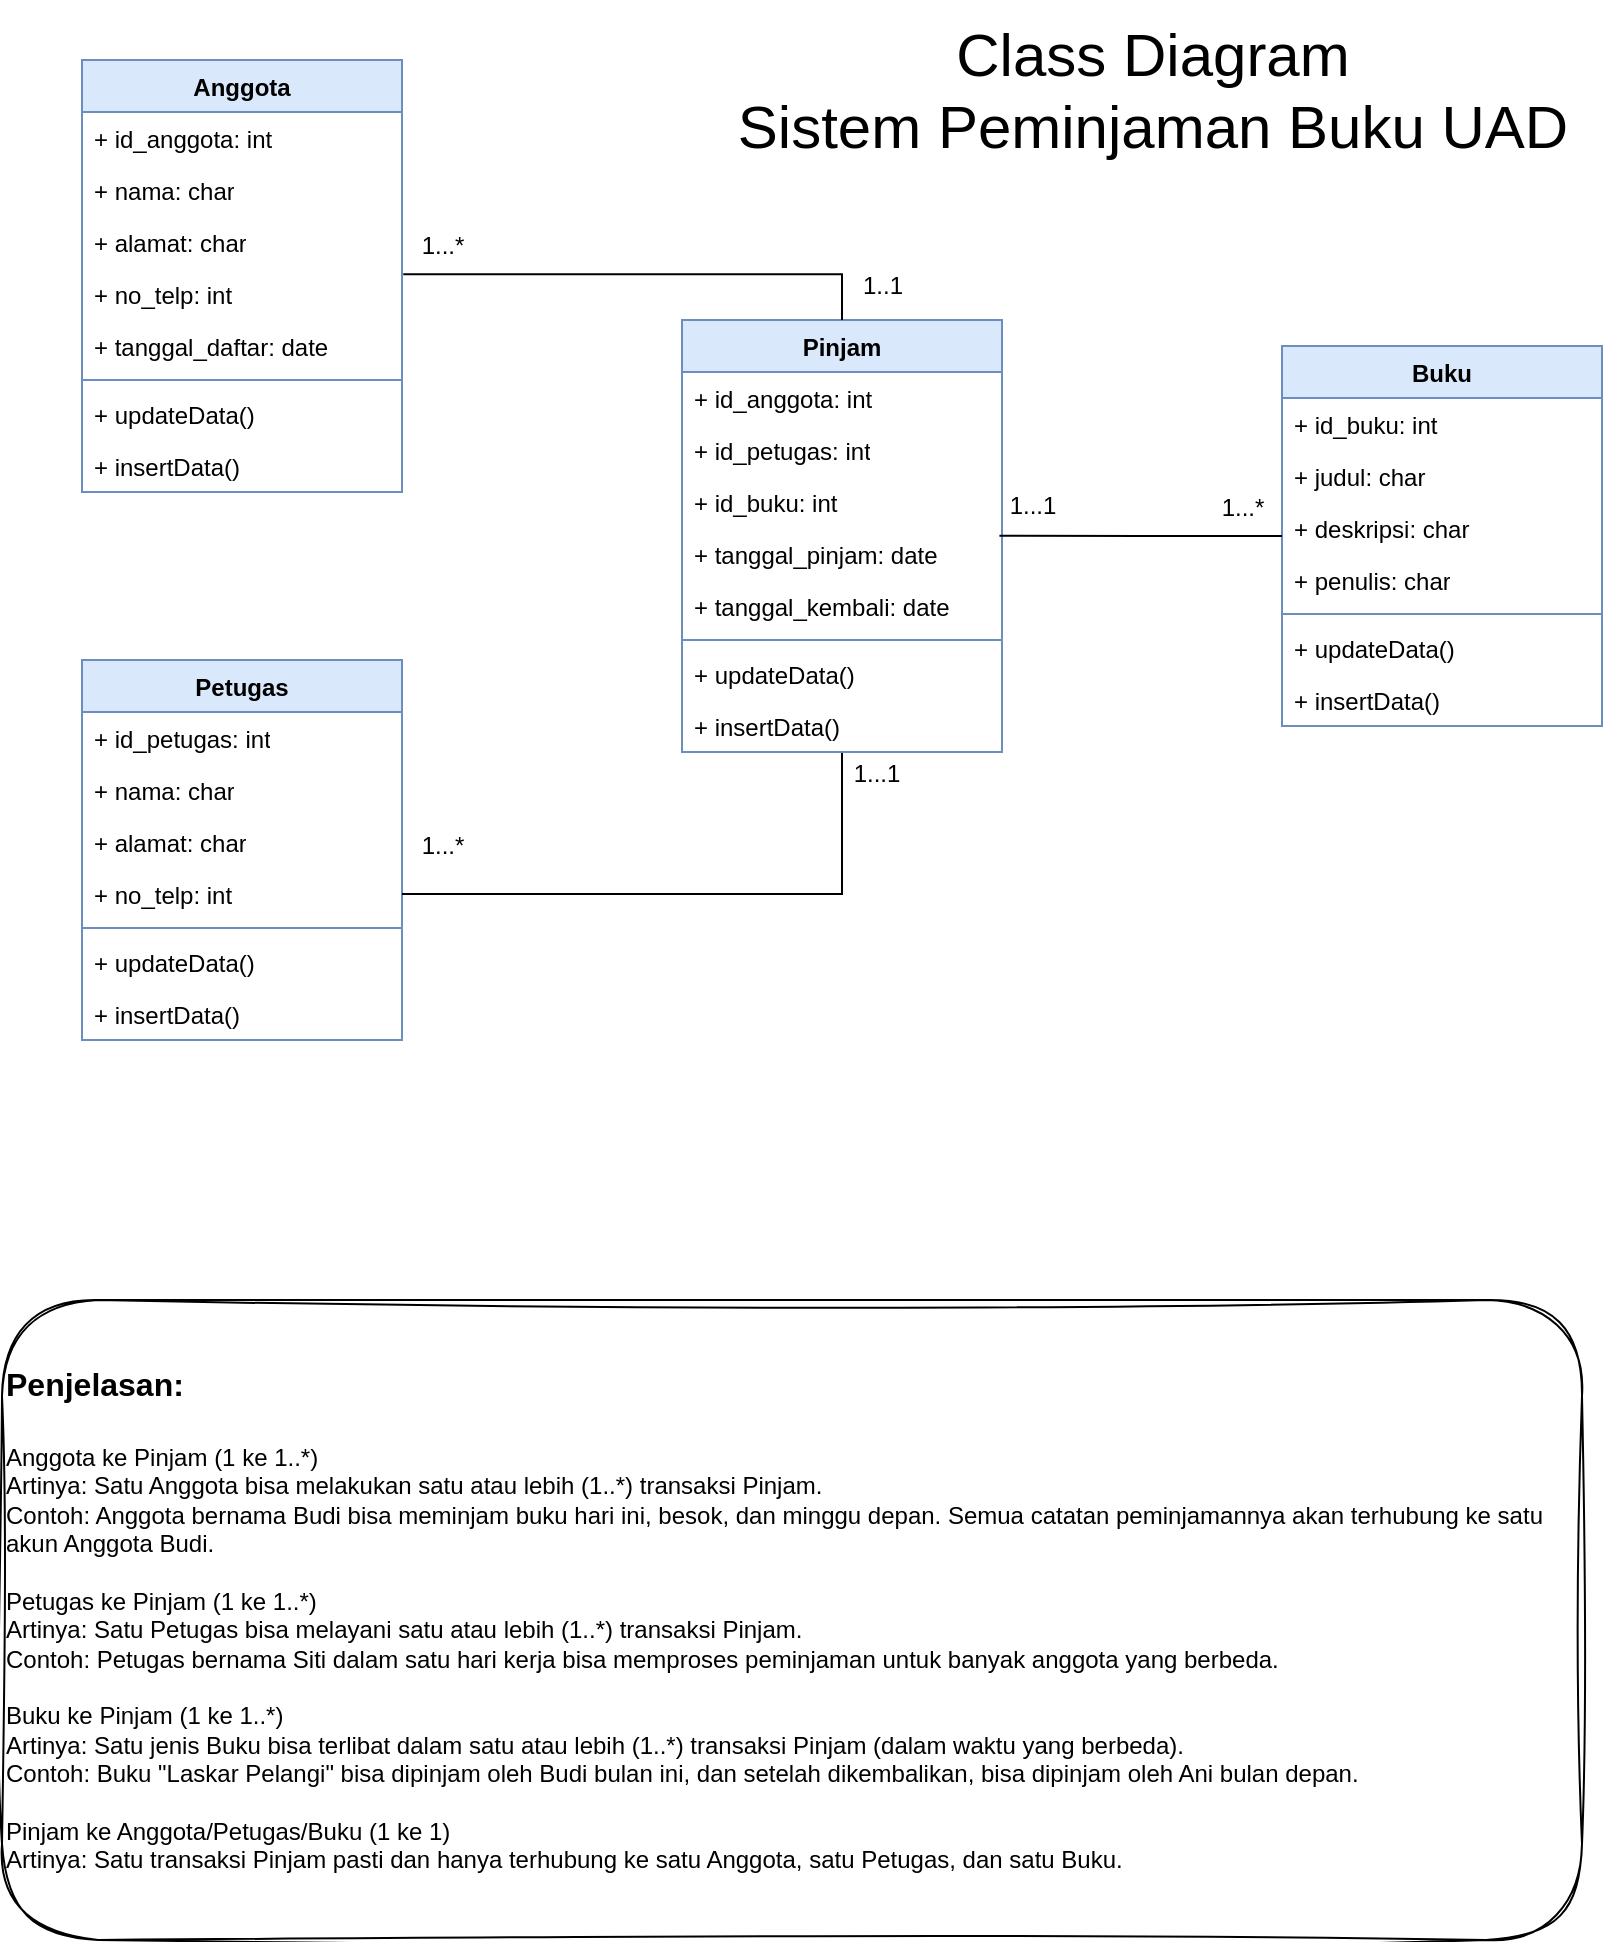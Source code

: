 <mxfile version="27.1.4" pages="2">
  <diagram name="langkah-praktikum" id="bEMSPuOxaOqIkTHK3YBc">
    <mxGraphModel dx="1293" dy="713" grid="1" gridSize="10" guides="1" tooltips="1" connect="1" arrows="1" fold="1" page="1" pageScale="1" pageWidth="850" pageHeight="1100" math="0" shadow="0">
      <root>
        <mxCell id="0" />
        <mxCell id="1" parent="0" />
        <mxCell id="r6iavy3FRf1oQPRihyIH-13" value="Petugas" style="swimlane;fontStyle=1;align=center;verticalAlign=top;childLayout=stackLayout;horizontal=1;startSize=26;horizontalStack=0;resizeParent=1;resizeParentMax=0;resizeLast=0;collapsible=1;marginBottom=0;whiteSpace=wrap;html=1;fillColor=#dae8fc;strokeColor=#6c8ebf;" vertex="1" parent="1">
          <mxGeometry x="70" y="400" width="160" height="190" as="geometry" />
        </mxCell>
        <mxCell id="r6iavy3FRf1oQPRihyIH-14" value="+ id_petugas: int" style="text;strokeColor=none;fillColor=none;align=left;verticalAlign=top;spacingLeft=4;spacingRight=4;overflow=hidden;rotatable=0;points=[[0,0.5],[1,0.5]];portConstraint=eastwest;whiteSpace=wrap;html=1;" vertex="1" parent="r6iavy3FRf1oQPRihyIH-13">
          <mxGeometry y="26" width="160" height="26" as="geometry" />
        </mxCell>
        <mxCell id="r6iavy3FRf1oQPRihyIH-32" value="+ nama: char" style="text;strokeColor=none;fillColor=none;align=left;verticalAlign=top;spacingLeft=4;spacingRight=4;overflow=hidden;rotatable=0;points=[[0,0.5],[1,0.5]];portConstraint=eastwest;whiteSpace=wrap;html=1;" vertex="1" parent="r6iavy3FRf1oQPRihyIH-13">
          <mxGeometry y="52" width="160" height="26" as="geometry" />
        </mxCell>
        <mxCell id="r6iavy3FRf1oQPRihyIH-31" value="+ alamat: char" style="text;strokeColor=none;fillColor=none;align=left;verticalAlign=top;spacingLeft=4;spacingRight=4;overflow=hidden;rotatable=0;points=[[0,0.5],[1,0.5]];portConstraint=eastwest;whiteSpace=wrap;html=1;" vertex="1" parent="r6iavy3FRf1oQPRihyIH-13">
          <mxGeometry y="78" width="160" height="26" as="geometry" />
        </mxCell>
        <mxCell id="r6iavy3FRf1oQPRihyIH-30" value="+ no_telp: int" style="text;strokeColor=none;fillColor=none;align=left;verticalAlign=top;spacingLeft=4;spacingRight=4;overflow=hidden;rotatable=0;points=[[0,0.5],[1,0.5]];portConstraint=eastwest;whiteSpace=wrap;html=1;" vertex="1" parent="r6iavy3FRf1oQPRihyIH-13">
          <mxGeometry y="104" width="160" height="26" as="geometry" />
        </mxCell>
        <mxCell id="r6iavy3FRf1oQPRihyIH-15" value="" style="line;strokeWidth=1;fillColor=none;align=left;verticalAlign=middle;spacingTop=-1;spacingLeft=3;spacingRight=3;rotatable=0;labelPosition=right;points=[];portConstraint=eastwest;strokeColor=inherit;" vertex="1" parent="r6iavy3FRf1oQPRihyIH-13">
          <mxGeometry y="130" width="160" height="8" as="geometry" />
        </mxCell>
        <mxCell id="r6iavy3FRf1oQPRihyIH-16" value="+ updateData()" style="text;strokeColor=none;fillColor=none;align=left;verticalAlign=top;spacingLeft=4;spacingRight=4;overflow=hidden;rotatable=0;points=[[0,0.5],[1,0.5]];portConstraint=eastwest;whiteSpace=wrap;html=1;" vertex="1" parent="r6iavy3FRf1oQPRihyIH-13">
          <mxGeometry y="138" width="160" height="26" as="geometry" />
        </mxCell>
        <mxCell id="r6iavy3FRf1oQPRihyIH-33" value="+ insertData()" style="text;strokeColor=none;fillColor=none;align=left;verticalAlign=top;spacingLeft=4;spacingRight=4;overflow=hidden;rotatable=0;points=[[0,0.5],[1,0.5]];portConstraint=eastwest;whiteSpace=wrap;html=1;" vertex="1" parent="r6iavy3FRf1oQPRihyIH-13">
          <mxGeometry y="164" width="160" height="26" as="geometry" />
        </mxCell>
        <mxCell id="r6iavy3FRf1oQPRihyIH-17" value="Anggota" style="swimlane;fontStyle=1;align=center;verticalAlign=top;childLayout=stackLayout;horizontal=1;startSize=26;horizontalStack=0;resizeParent=1;resizeParentMax=0;resizeLast=0;collapsible=1;marginBottom=0;whiteSpace=wrap;html=1;fillColor=#dae8fc;strokeColor=#6c8ebf;" vertex="1" parent="1">
          <mxGeometry x="70" y="100" width="160" height="216" as="geometry" />
        </mxCell>
        <mxCell id="r6iavy3FRf1oQPRihyIH-18" value="+ id_anggota: int" style="text;strokeColor=none;fillColor=none;align=left;verticalAlign=top;spacingLeft=4;spacingRight=4;overflow=hidden;rotatable=0;points=[[0,0.5],[1,0.5]];portConstraint=eastwest;whiteSpace=wrap;html=1;" vertex="1" parent="r6iavy3FRf1oQPRihyIH-17">
          <mxGeometry y="26" width="160" height="26" as="geometry" />
        </mxCell>
        <mxCell id="r6iavy3FRf1oQPRihyIH-24" value="+ nama: char" style="text;strokeColor=none;fillColor=none;align=left;verticalAlign=top;spacingLeft=4;spacingRight=4;overflow=hidden;rotatable=0;points=[[0,0.5],[1,0.5]];portConstraint=eastwest;whiteSpace=wrap;html=1;" vertex="1" parent="r6iavy3FRf1oQPRihyIH-17">
          <mxGeometry y="52" width="160" height="26" as="geometry" />
        </mxCell>
        <mxCell id="r6iavy3FRf1oQPRihyIH-25" value="+ alamat: char" style="text;strokeColor=none;fillColor=none;align=left;verticalAlign=top;spacingLeft=4;spacingRight=4;overflow=hidden;rotatable=0;points=[[0,0.5],[1,0.5]];portConstraint=eastwest;whiteSpace=wrap;html=1;" vertex="1" parent="r6iavy3FRf1oQPRihyIH-17">
          <mxGeometry y="78" width="160" height="26" as="geometry" />
        </mxCell>
        <mxCell id="r6iavy3FRf1oQPRihyIH-26" value="+ no_telp: int" style="text;strokeColor=none;fillColor=none;align=left;verticalAlign=top;spacingLeft=4;spacingRight=4;overflow=hidden;rotatable=0;points=[[0,0.5],[1,0.5]];portConstraint=eastwest;whiteSpace=wrap;html=1;" vertex="1" parent="r6iavy3FRf1oQPRihyIH-17">
          <mxGeometry y="104" width="160" height="26" as="geometry" />
        </mxCell>
        <mxCell id="r6iavy3FRf1oQPRihyIH-27" value="+ tanggal_daftar: date" style="text;strokeColor=none;fillColor=none;align=left;verticalAlign=top;spacingLeft=4;spacingRight=4;overflow=hidden;rotatable=0;points=[[0,0.5],[1,0.5]];portConstraint=eastwest;whiteSpace=wrap;html=1;" vertex="1" parent="r6iavy3FRf1oQPRihyIH-17">
          <mxGeometry y="130" width="160" height="26" as="geometry" />
        </mxCell>
        <mxCell id="r6iavy3FRf1oQPRihyIH-19" value="" style="line;strokeWidth=1;fillColor=none;align=left;verticalAlign=middle;spacingTop=-1;spacingLeft=3;spacingRight=3;rotatable=0;labelPosition=right;points=[];portConstraint=eastwest;strokeColor=inherit;" vertex="1" parent="r6iavy3FRf1oQPRihyIH-17">
          <mxGeometry y="156" width="160" height="8" as="geometry" />
        </mxCell>
        <mxCell id="r6iavy3FRf1oQPRihyIH-20" value="+ updateData()" style="text;strokeColor=none;fillColor=none;align=left;verticalAlign=top;spacingLeft=4;spacingRight=4;overflow=hidden;rotatable=0;points=[[0,0.5],[1,0.5]];portConstraint=eastwest;whiteSpace=wrap;html=1;" vertex="1" parent="r6iavy3FRf1oQPRihyIH-17">
          <mxGeometry y="164" width="160" height="26" as="geometry" />
        </mxCell>
        <mxCell id="r6iavy3FRf1oQPRihyIH-29" value="+ insertData()" style="text;strokeColor=none;fillColor=none;align=left;verticalAlign=top;spacingLeft=4;spacingRight=4;overflow=hidden;rotatable=0;points=[[0,0.5],[1,0.5]];portConstraint=eastwest;whiteSpace=wrap;html=1;" vertex="1" parent="r6iavy3FRf1oQPRihyIH-17">
          <mxGeometry y="190" width="160" height="26" as="geometry" />
        </mxCell>
        <mxCell id="r6iavy3FRf1oQPRihyIH-53" style="edgeStyle=orthogonalEdgeStyle;rounded=0;orthogonalLoop=1;jettySize=auto;html=1;entryX=1;entryY=0.5;entryDx=0;entryDy=0;endArrow=none;startFill=0;" edge="1" parent="1" source="r6iavy3FRf1oQPRihyIH-34" target="r6iavy3FRf1oQPRihyIH-30">
          <mxGeometry relative="1" as="geometry" />
        </mxCell>
        <mxCell id="r6iavy3FRf1oQPRihyIH-34" value="Pinjam" style="swimlane;fontStyle=1;align=center;verticalAlign=top;childLayout=stackLayout;horizontal=1;startSize=26;horizontalStack=0;resizeParent=1;resizeParentMax=0;resizeLast=0;collapsible=1;marginBottom=0;whiteSpace=wrap;html=1;fillColor=#dae8fc;strokeColor=#6c8ebf;" vertex="1" parent="1">
          <mxGeometry x="370" y="230" width="160" height="216" as="geometry" />
        </mxCell>
        <mxCell id="r6iavy3FRf1oQPRihyIH-35" value="+ id_anggota: int" style="text;strokeColor=none;fillColor=none;align=left;verticalAlign=top;spacingLeft=4;spacingRight=4;overflow=hidden;rotatable=0;points=[[0,0.5],[1,0.5]];portConstraint=eastwest;whiteSpace=wrap;html=1;" vertex="1" parent="r6iavy3FRf1oQPRihyIH-34">
          <mxGeometry y="26" width="160" height="26" as="geometry" />
        </mxCell>
        <mxCell id="r6iavy3FRf1oQPRihyIH-36" value="+ id_petugas: int" style="text;strokeColor=none;fillColor=none;align=left;verticalAlign=top;spacingLeft=4;spacingRight=4;overflow=hidden;rotatable=0;points=[[0,0.5],[1,0.5]];portConstraint=eastwest;whiteSpace=wrap;html=1;" vertex="1" parent="r6iavy3FRf1oQPRihyIH-34">
          <mxGeometry y="52" width="160" height="26" as="geometry" />
        </mxCell>
        <mxCell id="r6iavy3FRf1oQPRihyIH-37" value="+ id_buku: int" style="text;strokeColor=none;fillColor=none;align=left;verticalAlign=top;spacingLeft=4;spacingRight=4;overflow=hidden;rotatable=0;points=[[0,0.5],[1,0.5]];portConstraint=eastwest;whiteSpace=wrap;html=1;" vertex="1" parent="r6iavy3FRf1oQPRihyIH-34">
          <mxGeometry y="78" width="160" height="26" as="geometry" />
        </mxCell>
        <mxCell id="r6iavy3FRf1oQPRihyIH-38" value="+ tanggal_pinjam: date" style="text;strokeColor=none;fillColor=none;align=left;verticalAlign=top;spacingLeft=4;spacingRight=4;overflow=hidden;rotatable=0;points=[[0,0.5],[1,0.5]];portConstraint=eastwest;whiteSpace=wrap;html=1;" vertex="1" parent="r6iavy3FRf1oQPRihyIH-34">
          <mxGeometry y="104" width="160" height="26" as="geometry" />
        </mxCell>
        <mxCell id="r6iavy3FRf1oQPRihyIH-39" value="+ tanggal_kembali: date" style="text;strokeColor=none;fillColor=none;align=left;verticalAlign=top;spacingLeft=4;spacingRight=4;overflow=hidden;rotatable=0;points=[[0,0.5],[1,0.5]];portConstraint=eastwest;whiteSpace=wrap;html=1;" vertex="1" parent="r6iavy3FRf1oQPRihyIH-34">
          <mxGeometry y="130" width="160" height="26" as="geometry" />
        </mxCell>
        <mxCell id="r6iavy3FRf1oQPRihyIH-40" value="" style="line;strokeWidth=1;fillColor=none;align=left;verticalAlign=middle;spacingTop=-1;spacingLeft=3;spacingRight=3;rotatable=0;labelPosition=right;points=[];portConstraint=eastwest;strokeColor=inherit;" vertex="1" parent="r6iavy3FRf1oQPRihyIH-34">
          <mxGeometry y="156" width="160" height="8" as="geometry" />
        </mxCell>
        <mxCell id="r6iavy3FRf1oQPRihyIH-41" value="+ updateData()" style="text;strokeColor=none;fillColor=none;align=left;verticalAlign=top;spacingLeft=4;spacingRight=4;overflow=hidden;rotatable=0;points=[[0,0.5],[1,0.5]];portConstraint=eastwest;whiteSpace=wrap;html=1;" vertex="1" parent="r6iavy3FRf1oQPRihyIH-34">
          <mxGeometry y="164" width="160" height="26" as="geometry" />
        </mxCell>
        <mxCell id="r6iavy3FRf1oQPRihyIH-42" value="+ insertData()" style="text;strokeColor=none;fillColor=none;align=left;verticalAlign=top;spacingLeft=4;spacingRight=4;overflow=hidden;rotatable=0;points=[[0,0.5],[1,0.5]];portConstraint=eastwest;whiteSpace=wrap;html=1;" vertex="1" parent="r6iavy3FRf1oQPRihyIH-34">
          <mxGeometry y="190" width="160" height="26" as="geometry" />
        </mxCell>
        <mxCell id="r6iavy3FRf1oQPRihyIH-43" value="Buku" style="swimlane;fontStyle=1;align=center;verticalAlign=top;childLayout=stackLayout;horizontal=1;startSize=26;horizontalStack=0;resizeParent=1;resizeParentMax=0;resizeLast=0;collapsible=1;marginBottom=0;whiteSpace=wrap;html=1;fillColor=#dae8fc;strokeColor=#6c8ebf;" vertex="1" parent="1">
          <mxGeometry x="670" y="243" width="160" height="190" as="geometry" />
        </mxCell>
        <mxCell id="r6iavy3FRf1oQPRihyIH-44" value="+ id_buku: int" style="text;strokeColor=none;fillColor=none;align=left;verticalAlign=top;spacingLeft=4;spacingRight=4;overflow=hidden;rotatable=0;points=[[0,0.5],[1,0.5]];portConstraint=eastwest;whiteSpace=wrap;html=1;" vertex="1" parent="r6iavy3FRf1oQPRihyIH-43">
          <mxGeometry y="26" width="160" height="26" as="geometry" />
        </mxCell>
        <mxCell id="r6iavy3FRf1oQPRihyIH-45" value="+ judul: char" style="text;strokeColor=none;fillColor=none;align=left;verticalAlign=top;spacingLeft=4;spacingRight=4;overflow=hidden;rotatable=0;points=[[0,0.5],[1,0.5]];portConstraint=eastwest;whiteSpace=wrap;html=1;" vertex="1" parent="r6iavy3FRf1oQPRihyIH-43">
          <mxGeometry y="52" width="160" height="26" as="geometry" />
        </mxCell>
        <mxCell id="r6iavy3FRf1oQPRihyIH-46" value="+ deskripsi: char" style="text;strokeColor=none;fillColor=none;align=left;verticalAlign=top;spacingLeft=4;spacingRight=4;overflow=hidden;rotatable=0;points=[[0,0.5],[1,0.5]];portConstraint=eastwest;whiteSpace=wrap;html=1;" vertex="1" parent="r6iavy3FRf1oQPRihyIH-43">
          <mxGeometry y="78" width="160" height="26" as="geometry" />
        </mxCell>
        <mxCell id="r6iavy3FRf1oQPRihyIH-47" value="+ penulis: char" style="text;strokeColor=none;fillColor=none;align=left;verticalAlign=top;spacingLeft=4;spacingRight=4;overflow=hidden;rotatable=0;points=[[0,0.5],[1,0.5]];portConstraint=eastwest;whiteSpace=wrap;html=1;" vertex="1" parent="r6iavy3FRf1oQPRihyIH-43">
          <mxGeometry y="104" width="160" height="26" as="geometry" />
        </mxCell>
        <mxCell id="r6iavy3FRf1oQPRihyIH-49" value="" style="line;strokeWidth=1;fillColor=none;align=left;verticalAlign=middle;spacingTop=-1;spacingLeft=3;spacingRight=3;rotatable=0;labelPosition=right;points=[];portConstraint=eastwest;strokeColor=inherit;" vertex="1" parent="r6iavy3FRf1oQPRihyIH-43">
          <mxGeometry y="130" width="160" height="8" as="geometry" />
        </mxCell>
        <mxCell id="r6iavy3FRf1oQPRihyIH-50" value="+ updateData()" style="text;strokeColor=none;fillColor=none;align=left;verticalAlign=top;spacingLeft=4;spacingRight=4;overflow=hidden;rotatable=0;points=[[0,0.5],[1,0.5]];portConstraint=eastwest;whiteSpace=wrap;html=1;" vertex="1" parent="r6iavy3FRf1oQPRihyIH-43">
          <mxGeometry y="138" width="160" height="26" as="geometry" />
        </mxCell>
        <mxCell id="r6iavy3FRf1oQPRihyIH-51" value="+ insertData()" style="text;strokeColor=none;fillColor=none;align=left;verticalAlign=top;spacingLeft=4;spacingRight=4;overflow=hidden;rotatable=0;points=[[0,0.5],[1,0.5]];portConstraint=eastwest;whiteSpace=wrap;html=1;" vertex="1" parent="r6iavy3FRf1oQPRihyIH-43">
          <mxGeometry y="164" width="160" height="26" as="geometry" />
        </mxCell>
        <mxCell id="r6iavy3FRf1oQPRihyIH-52" style="edgeStyle=orthogonalEdgeStyle;rounded=0;orthogonalLoop=1;jettySize=auto;html=1;entryX=1.004;entryY=1.118;entryDx=0;entryDy=0;entryPerimeter=0;endArrow=none;startFill=0;" edge="1" parent="1" source="r6iavy3FRf1oQPRihyIH-34" target="r6iavy3FRf1oQPRihyIH-25">
          <mxGeometry relative="1" as="geometry" />
        </mxCell>
        <mxCell id="r6iavy3FRf1oQPRihyIH-54" style="edgeStyle=orthogonalEdgeStyle;rounded=0;orthogonalLoop=1;jettySize=auto;html=1;endArrow=none;startFill=0;entryX=0.992;entryY=0.148;entryDx=0;entryDy=0;entryPerimeter=0;" edge="1" parent="1" source="r6iavy3FRf1oQPRihyIH-43" target="r6iavy3FRf1oQPRihyIH-38">
          <mxGeometry relative="1" as="geometry">
            <mxPoint x="540" y="337" as="targetPoint" />
          </mxGeometry>
        </mxCell>
        <mxCell id="r6iavy3FRf1oQPRihyIH-55" value="&lt;font style=&quot;font-size: 30px; background-color: light-dark(#ffffff, var(--ge-dark-color, #121212));&quot;&gt;Class Diagram&lt;/font&gt;&lt;div&gt;&lt;font style=&quot;font-size: 30px; background-color: light-dark(#ffffff, var(--ge-dark-color, #121212));&quot;&gt;Sistem Peminjaman Buku UAD&lt;/font&gt;&lt;/div&gt;" style="text;html=1;align=center;verticalAlign=middle;resizable=0;points=[];autosize=1;strokeColor=none;fillColor=none;" vertex="1" parent="1">
          <mxGeometry x="385" y="70" width="440" height="90" as="geometry" />
        </mxCell>
        <mxCell id="r6iavy3FRf1oQPRihyIH-56" value="1...*" style="text;html=1;align=center;verticalAlign=middle;resizable=0;points=[];autosize=1;strokeColor=none;fillColor=none;" vertex="1" parent="1">
          <mxGeometry x="230" y="178" width="40" height="30" as="geometry" />
        </mxCell>
        <mxCell id="r6iavy3FRf1oQPRihyIH-57" value="1...*" style="text;html=1;align=center;verticalAlign=middle;resizable=0;points=[];autosize=1;strokeColor=none;fillColor=none;" vertex="1" parent="1">
          <mxGeometry x="230" y="478" width="40" height="30" as="geometry" />
        </mxCell>
        <mxCell id="r6iavy3FRf1oQPRihyIH-58" value="1...1" style="text;html=1;align=center;verticalAlign=middle;resizable=0;points=[];autosize=1;strokeColor=none;fillColor=none;" vertex="1" parent="1">
          <mxGeometry x="442" y="442" width="50" height="30" as="geometry" />
        </mxCell>
        <mxCell id="r6iavy3FRf1oQPRihyIH-59" value="1..1" style="text;html=1;align=center;verticalAlign=middle;resizable=0;points=[];autosize=1;strokeColor=none;fillColor=none;" vertex="1" parent="1">
          <mxGeometry x="450" y="198" width="40" height="30" as="geometry" />
        </mxCell>
        <mxCell id="r6iavy3FRf1oQPRihyIH-60" value="1...1" style="text;html=1;align=center;verticalAlign=middle;resizable=0;points=[];autosize=1;strokeColor=none;fillColor=none;" vertex="1" parent="1">
          <mxGeometry x="520" y="308" width="50" height="30" as="geometry" />
        </mxCell>
        <mxCell id="r6iavy3FRf1oQPRihyIH-61" value="1...*" style="text;html=1;align=center;verticalAlign=middle;resizable=0;points=[];autosize=1;strokeColor=none;fillColor=none;" vertex="1" parent="1">
          <mxGeometry x="630" y="309" width="40" height="30" as="geometry" />
        </mxCell>
        <mxCell id="cY-dz4Pxnk2DMqHWPl4b-2" value="&lt;b&gt;&lt;font style=&quot;font-size: 16px;&quot;&gt;Penjelasan:&lt;/font&gt;&lt;/b&gt;&lt;div&gt;&lt;span style=&quot;font-size: 16px;&quot;&gt;&lt;b&gt;&lt;br&gt;&lt;/b&gt;&lt;/span&gt;&lt;div&gt;&lt;div&gt;&lt;span style=&quot;background-color: light-dark(#ffffff, var(--ge-dark-color, #121212));&quot;&gt;Anggota ke Pinjam (1 ke 1..*)&lt;/span&gt;&lt;/div&gt;&lt;div&gt;&lt;span style=&quot;background-color: transparent; color: light-dark(rgb(0, 0, 0), rgb(255, 255, 255));&quot;&gt;Artinya: Satu Anggota bisa melakukan satu atau lebih (1..*) transaksi Pinjam.&lt;/span&gt;&lt;/div&gt;&lt;div&gt;Contoh: Anggota bernama Budi bisa meminjam buku hari ini, besok, dan minggu depan. Semua catatan peminjamannya akan terhubung ke satu akun Anggota Budi.&lt;/div&gt;&lt;div&gt;&lt;br&gt;&lt;/div&gt;&lt;div&gt;Petugas ke Pinjam (1 ke 1..*)&lt;/div&gt;&lt;div&gt;&lt;span style=&quot;background-color: transparent; color: light-dark(rgb(0, 0, 0), rgb(255, 255, 255));&quot;&gt;Artinya: Satu Petugas bisa melayani satu atau lebih (1..*) transaksi Pinjam.&lt;/span&gt;&lt;/div&gt;&lt;div&gt;Contoh: Petugas bernama Siti dalam satu hari kerja bisa memproses peminjaman untuk banyak anggota yang berbeda.&lt;/div&gt;&lt;div&gt;&lt;br&gt;&lt;/div&gt;&lt;div&gt;Buku ke Pinjam (1 ke 1..*)&lt;/div&gt;&lt;div&gt;&lt;span style=&quot;background-color: transparent; color: light-dark(rgb(0, 0, 0), rgb(255, 255, 255));&quot;&gt;Artinya: Satu jenis Buku bisa terlibat dalam satu atau lebih (1..*) transaksi Pinjam (dalam waktu yang berbeda).&lt;/span&gt;&lt;/div&gt;&lt;div&gt;Contoh: Buku &quot;Laskar Pelangi&quot; bisa dipinjam oleh Budi bulan ini, dan setelah dikembalikan, bisa dipinjam oleh Ani bulan depan.&lt;/div&gt;&lt;div&gt;&lt;br&gt;&lt;/div&gt;&lt;div&gt;Pinjam ke Anggota/Petugas/Buku (1 ke 1)&lt;/div&gt;&lt;div&gt;&lt;span style=&quot;background-color: transparent; color: light-dark(rgb(0, 0, 0), rgb(255, 255, 255));&quot;&gt;Artinya: Satu transaksi Pinjam pasti dan hanya terhubung ke satu Anggota, satu Petugas, dan satu Buku.&lt;/span&gt;&lt;/div&gt;&lt;/div&gt;&lt;/div&gt;" style="whiteSpace=wrap;html=1;align=left;sketch=1;curveFitting=1;jiggle=2;shadow=0;rounded=1;glass=0;" vertex="1" parent="1">
          <mxGeometry x="30" y="720" width="790" height="320" as="geometry" />
        </mxCell>
      </root>
    </mxGraphModel>
  </diagram>
  <diagram id="lX0ff7ZGNLLHFg2nWwim" name="kuis">
    <mxGraphModel dx="1034" dy="570" grid="1" gridSize="10" guides="1" tooltips="1" connect="1" arrows="1" fold="1" page="1" pageScale="1" pageWidth="850" pageHeight="1100" math="0" shadow="0">
      <root>
        <mxCell id="0" />
        <mxCell id="1" parent="0" />
      </root>
    </mxGraphModel>
  </diagram>
</mxfile>
